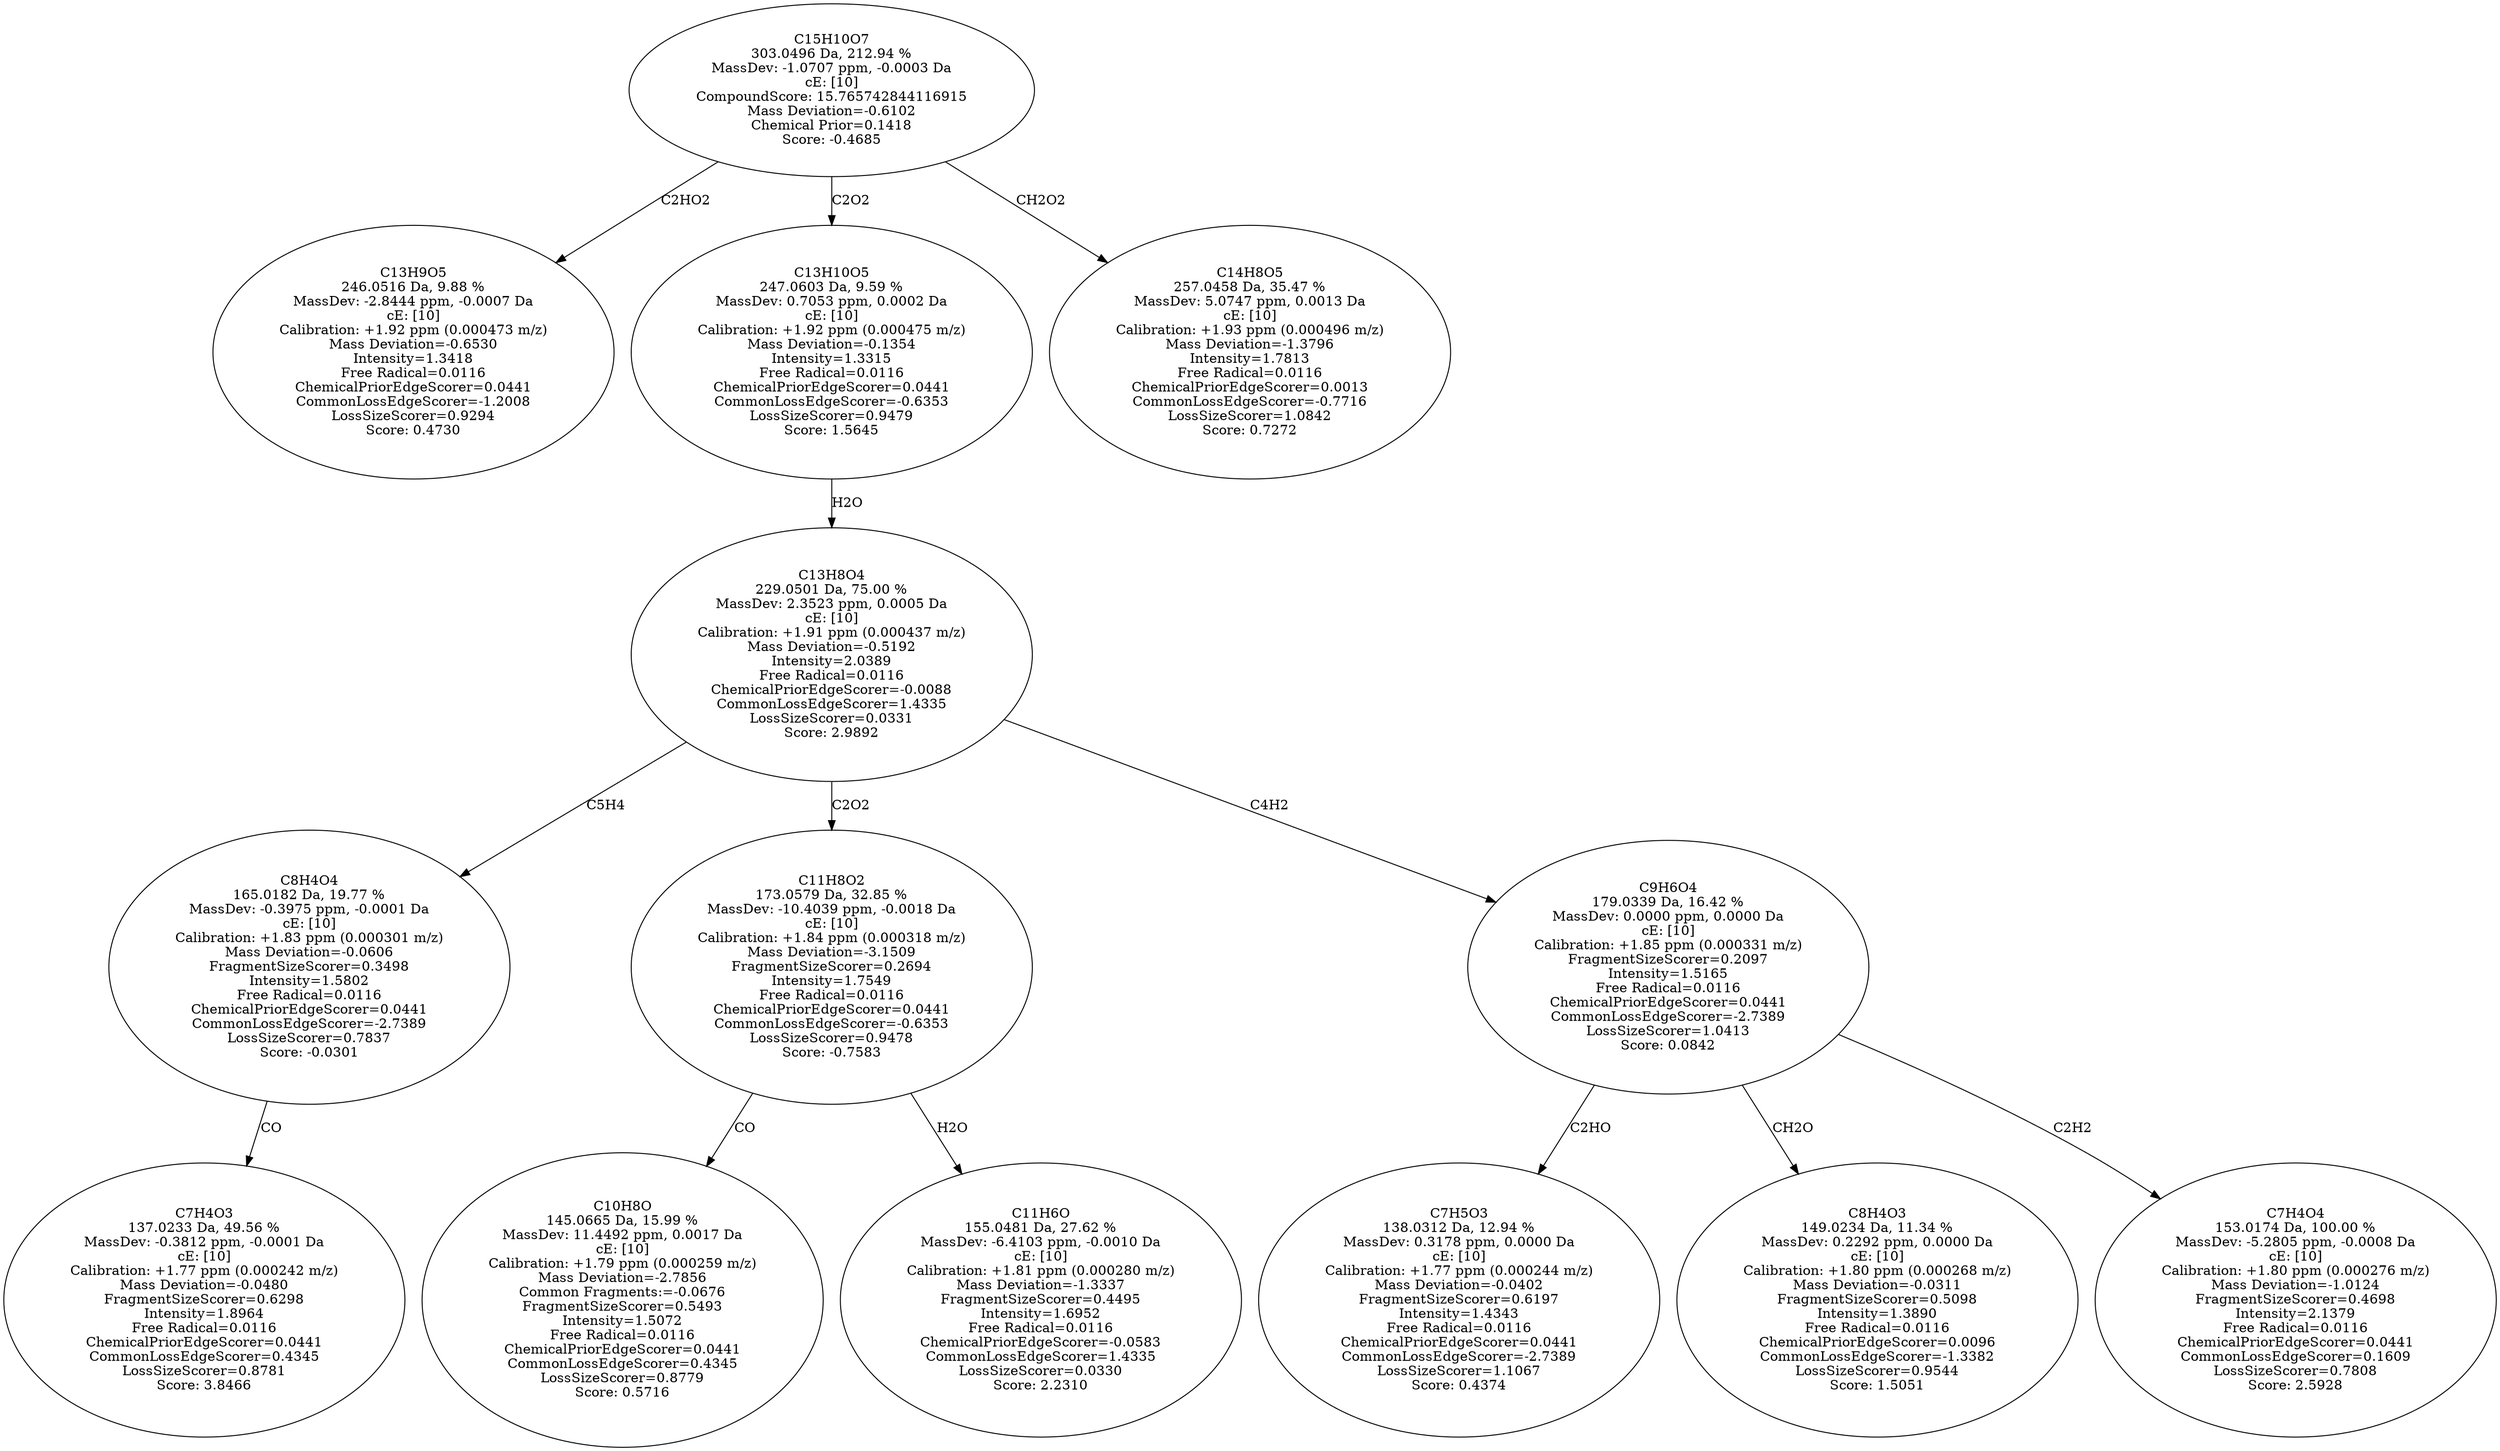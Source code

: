 strict digraph {
v1 [label="C13H9O5\n246.0516 Da, 9.88 %\nMassDev: -2.8444 ppm, -0.0007 Da\ncE: [10]\nCalibration: +1.92 ppm (0.000473 m/z)\nMass Deviation=-0.6530\nIntensity=1.3418\nFree Radical=0.0116\nChemicalPriorEdgeScorer=0.0441\nCommonLossEdgeScorer=-1.2008\nLossSizeScorer=0.9294\nScore: 0.4730"];
v2 [label="C7H4O3\n137.0233 Da, 49.56 %\nMassDev: -0.3812 ppm, -0.0001 Da\ncE: [10]\nCalibration: +1.77 ppm (0.000242 m/z)\nMass Deviation=-0.0480\nFragmentSizeScorer=0.6298\nIntensity=1.8964\nFree Radical=0.0116\nChemicalPriorEdgeScorer=0.0441\nCommonLossEdgeScorer=0.4345\nLossSizeScorer=0.8781\nScore: 3.8466"];
v3 [label="C8H4O4\n165.0182 Da, 19.77 %\nMassDev: -0.3975 ppm, -0.0001 Da\ncE: [10]\nCalibration: +1.83 ppm (0.000301 m/z)\nMass Deviation=-0.0606\nFragmentSizeScorer=0.3498\nIntensity=1.5802\nFree Radical=0.0116\nChemicalPriorEdgeScorer=0.0441\nCommonLossEdgeScorer=-2.7389\nLossSizeScorer=0.7837\nScore: -0.0301"];
v4 [label="C10H8O\n145.0665 Da, 15.99 %\nMassDev: 11.4492 ppm, 0.0017 Da\ncE: [10]\nCalibration: +1.79 ppm (0.000259 m/z)\nMass Deviation=-2.7856\nCommon Fragments:=-0.0676\nFragmentSizeScorer=0.5493\nIntensity=1.5072\nFree Radical=0.0116\nChemicalPriorEdgeScorer=0.0441\nCommonLossEdgeScorer=0.4345\nLossSizeScorer=0.8779\nScore: 0.5716"];
v5 [label="C11H6O\n155.0481 Da, 27.62 %\nMassDev: -6.4103 ppm, -0.0010 Da\ncE: [10]\nCalibration: +1.81 ppm (0.000280 m/z)\nMass Deviation=-1.3337\nFragmentSizeScorer=0.4495\nIntensity=1.6952\nFree Radical=0.0116\nChemicalPriorEdgeScorer=-0.0583\nCommonLossEdgeScorer=1.4335\nLossSizeScorer=0.0330\nScore: 2.2310"];
v6 [label="C11H8O2\n173.0579 Da, 32.85 %\nMassDev: -10.4039 ppm, -0.0018 Da\ncE: [10]\nCalibration: +1.84 ppm (0.000318 m/z)\nMass Deviation=-3.1509\nFragmentSizeScorer=0.2694\nIntensity=1.7549\nFree Radical=0.0116\nChemicalPriorEdgeScorer=0.0441\nCommonLossEdgeScorer=-0.6353\nLossSizeScorer=0.9478\nScore: -0.7583"];
v7 [label="C7H5O3\n138.0312 Da, 12.94 %\nMassDev: 0.3178 ppm, 0.0000 Da\ncE: [10]\nCalibration: +1.77 ppm (0.000244 m/z)\nMass Deviation=-0.0402\nFragmentSizeScorer=0.6197\nIntensity=1.4343\nFree Radical=0.0116\nChemicalPriorEdgeScorer=0.0441\nCommonLossEdgeScorer=-2.7389\nLossSizeScorer=1.1067\nScore: 0.4374"];
v8 [label="C8H4O3\n149.0234 Da, 11.34 %\nMassDev: 0.2292 ppm, 0.0000 Da\ncE: [10]\nCalibration: +1.80 ppm (0.000268 m/z)\nMass Deviation=-0.0311\nFragmentSizeScorer=0.5098\nIntensity=1.3890\nFree Radical=0.0116\nChemicalPriorEdgeScorer=0.0096\nCommonLossEdgeScorer=-1.3382\nLossSizeScorer=0.9544\nScore: 1.5051"];
v9 [label="C7H4O4\n153.0174 Da, 100.00 %\nMassDev: -5.2805 ppm, -0.0008 Da\ncE: [10]\nCalibration: +1.80 ppm (0.000276 m/z)\nMass Deviation=-1.0124\nFragmentSizeScorer=0.4698\nIntensity=2.1379\nFree Radical=0.0116\nChemicalPriorEdgeScorer=0.0441\nCommonLossEdgeScorer=0.1609\nLossSizeScorer=0.7808\nScore: 2.5928"];
v10 [label="C9H6O4\n179.0339 Da, 16.42 %\nMassDev: 0.0000 ppm, 0.0000 Da\ncE: [10]\nCalibration: +1.85 ppm (0.000331 m/z)\nFragmentSizeScorer=0.2097\nIntensity=1.5165\nFree Radical=0.0116\nChemicalPriorEdgeScorer=0.0441\nCommonLossEdgeScorer=-2.7389\nLossSizeScorer=1.0413\nScore: 0.0842"];
v11 [label="C13H8O4\n229.0501 Da, 75.00 %\nMassDev: 2.3523 ppm, 0.0005 Da\ncE: [10]\nCalibration: +1.91 ppm (0.000437 m/z)\nMass Deviation=-0.5192\nIntensity=2.0389\nFree Radical=0.0116\nChemicalPriorEdgeScorer=-0.0088\nCommonLossEdgeScorer=1.4335\nLossSizeScorer=0.0331\nScore: 2.9892"];
v12 [label="C13H10O5\n247.0603 Da, 9.59 %\nMassDev: 0.7053 ppm, 0.0002 Da\ncE: [10]\nCalibration: +1.92 ppm (0.000475 m/z)\nMass Deviation=-0.1354\nIntensity=1.3315\nFree Radical=0.0116\nChemicalPriorEdgeScorer=0.0441\nCommonLossEdgeScorer=-0.6353\nLossSizeScorer=0.9479\nScore: 1.5645"];
v13 [label="C14H8O5\n257.0458 Da, 35.47 %\nMassDev: 5.0747 ppm, 0.0013 Da\ncE: [10]\nCalibration: +1.93 ppm (0.000496 m/z)\nMass Deviation=-1.3796\nIntensity=1.7813\nFree Radical=0.0116\nChemicalPriorEdgeScorer=0.0013\nCommonLossEdgeScorer=-0.7716\nLossSizeScorer=1.0842\nScore: 0.7272"];
v14 [label="C15H10O7\n303.0496 Da, 212.94 %\nMassDev: -1.0707 ppm, -0.0003 Da\ncE: [10]\nCompoundScore: 15.765742844116915\nMass Deviation=-0.6102\nChemical Prior=0.1418\nScore: -0.4685"];
v14 -> v1 [label="C2HO2"];
v3 -> v2 [label="CO"];
v11 -> v3 [label="C5H4"];
v6 -> v4 [label="CO"];
v6 -> v5 [label="H2O"];
v11 -> v6 [label="C2O2"];
v10 -> v7 [label="C2HO"];
v10 -> v8 [label="CH2O"];
v10 -> v9 [label="C2H2"];
v11 -> v10 [label="C4H2"];
v12 -> v11 [label="H2O"];
v14 -> v12 [label="C2O2"];
v14 -> v13 [label="CH2O2"];
}